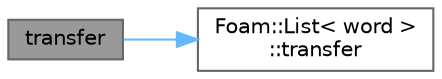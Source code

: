 digraph "transfer"
{
 // LATEX_PDF_SIZE
  bgcolor="transparent";
  edge [fontname=Helvetica,fontsize=10,labelfontname=Helvetica,labelfontsize=10];
  node [fontname=Helvetica,fontsize=10,shape=box,height=0.2,width=0.4];
  rankdir="LR";
  Node1 [id="Node000001",label="transfer",height=0.2,width=0.4,color="gray40", fillcolor="grey60", style="filled", fontcolor="black",tooltip=" "];
  Node1 -> Node2 [id="edge1_Node000001_Node000002",color="steelblue1",style="solid",tooltip=" "];
  Node2 [id="Node000002",label="Foam::List\< word \>\l::transfer",height=0.2,width=0.4,color="grey40", fillcolor="white", style="filled",URL="$classFoam_1_1List.html#a12194004a66b30e6dfd3d9faa83f6b5a",tooltip=" "];
}
